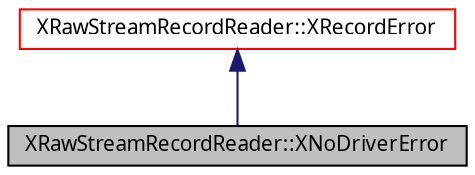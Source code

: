digraph G
{
  edge [fontname="FreeSans.ttf",fontsize=10,labelfontname="FreeSans.ttf",labelfontsize=10];
  node [fontname="FreeSans.ttf",fontsize=10,shape=record];
  Node1 [label="XRawStreamRecordReader::XNoDriverError",height=0.2,width=0.4,color="black", fillcolor="grey75", style="filled" fontcolor="black"];
  Node2 -> Node1 [dir=back,color="midnightblue",fontsize=10,style="solid",fontname="FreeSans.ttf"];
  Node2 [label="XRawStreamRecordReader::XRecordError",height=0.2,width=0.4,color="red", fillcolor="white", style="filled",URL="$struct_x_raw_stream_record_reader_1_1_x_record_error.html"];
}
